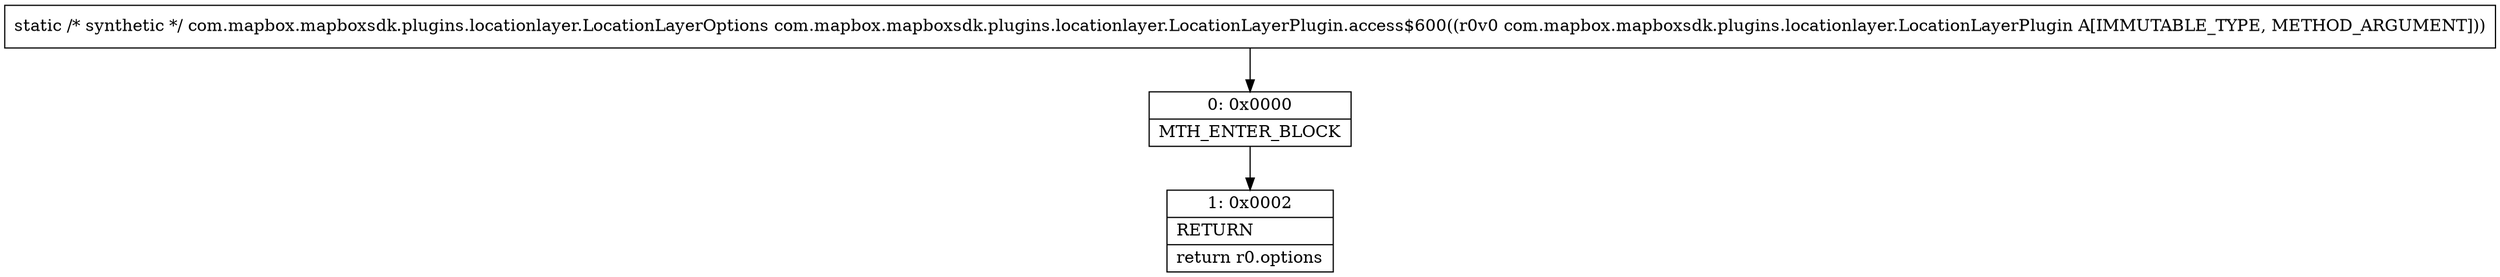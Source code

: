 digraph "CFG forcom.mapbox.mapboxsdk.plugins.locationlayer.LocationLayerPlugin.access$600(Lcom\/mapbox\/mapboxsdk\/plugins\/locationlayer\/LocationLayerPlugin;)Lcom\/mapbox\/mapboxsdk\/plugins\/locationlayer\/LocationLayerOptions;" {
Node_0 [shape=record,label="{0\:\ 0x0000|MTH_ENTER_BLOCK\l}"];
Node_1 [shape=record,label="{1\:\ 0x0002|RETURN\l|return r0.options\l}"];
MethodNode[shape=record,label="{static \/* synthetic *\/ com.mapbox.mapboxsdk.plugins.locationlayer.LocationLayerOptions com.mapbox.mapboxsdk.plugins.locationlayer.LocationLayerPlugin.access$600((r0v0 com.mapbox.mapboxsdk.plugins.locationlayer.LocationLayerPlugin A[IMMUTABLE_TYPE, METHOD_ARGUMENT])) }"];
MethodNode -> Node_0;
Node_0 -> Node_1;
}

